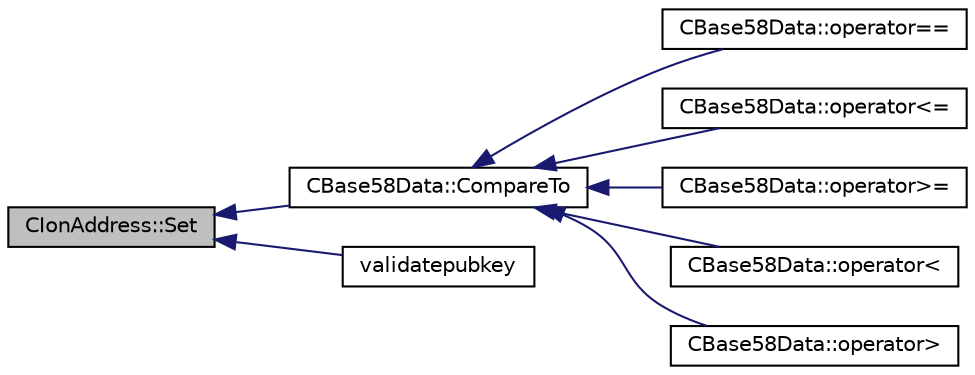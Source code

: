 digraph "CIonAddress::Set"
{
  edge [fontname="Helvetica",fontsize="10",labelfontname="Helvetica",labelfontsize="10"];
  node [fontname="Helvetica",fontsize="10",shape=record];
  rankdir="LR";
  Node153 [label="CIonAddress::Set",height=0.2,width=0.4,color="black", fillcolor="grey75", style="filled", fontcolor="black"];
  Node153 -> Node154 [dir="back",color="midnightblue",fontsize="10",style="solid",fontname="Helvetica"];
  Node154 [label="CBase58Data::CompareTo",height=0.2,width=0.4,color="black", fillcolor="white", style="filled",URL="$class_c_base58_data.html#ad89d6bd7afa8d831dffce12803c5f58d"];
  Node154 -> Node155 [dir="back",color="midnightblue",fontsize="10",style="solid",fontname="Helvetica"];
  Node155 [label="CBase58Data::operator==",height=0.2,width=0.4,color="black", fillcolor="white", style="filled",URL="$class_c_base58_data.html#a2e7a634c3a008adf3f74d72ed9dbd68c"];
  Node154 -> Node156 [dir="back",color="midnightblue",fontsize="10",style="solid",fontname="Helvetica"];
  Node156 [label="CBase58Data::operator\<=",height=0.2,width=0.4,color="black", fillcolor="white", style="filled",URL="$class_c_base58_data.html#a1d99c2d0a82cbe648ba2a99e41386486"];
  Node154 -> Node157 [dir="back",color="midnightblue",fontsize="10",style="solid",fontname="Helvetica"];
  Node157 [label="CBase58Data::operator\>=",height=0.2,width=0.4,color="black", fillcolor="white", style="filled",URL="$class_c_base58_data.html#a0cac1805398e2b09a498ba884c7a0057"];
  Node154 -> Node158 [dir="back",color="midnightblue",fontsize="10",style="solid",fontname="Helvetica"];
  Node158 [label="CBase58Data::operator\<",height=0.2,width=0.4,color="black", fillcolor="white", style="filled",URL="$class_c_base58_data.html#a7377c5628c43551ca22af1c0dfbaebae"];
  Node154 -> Node159 [dir="back",color="midnightblue",fontsize="10",style="solid",fontname="Helvetica"];
  Node159 [label="CBase58Data::operator\>",height=0.2,width=0.4,color="black", fillcolor="white", style="filled",URL="$class_c_base58_data.html#a7d8052eacc8de55a0f4ec91306dfbec3"];
  Node153 -> Node160 [dir="back",color="midnightblue",fontsize="10",style="solid",fontname="Helvetica"];
  Node160 [label="validatepubkey",height=0.2,width=0.4,color="black", fillcolor="white", style="filled",URL="$rpcmisc_8cpp.html#a32620752527477f4bac811a7db5ab35b"];
}

